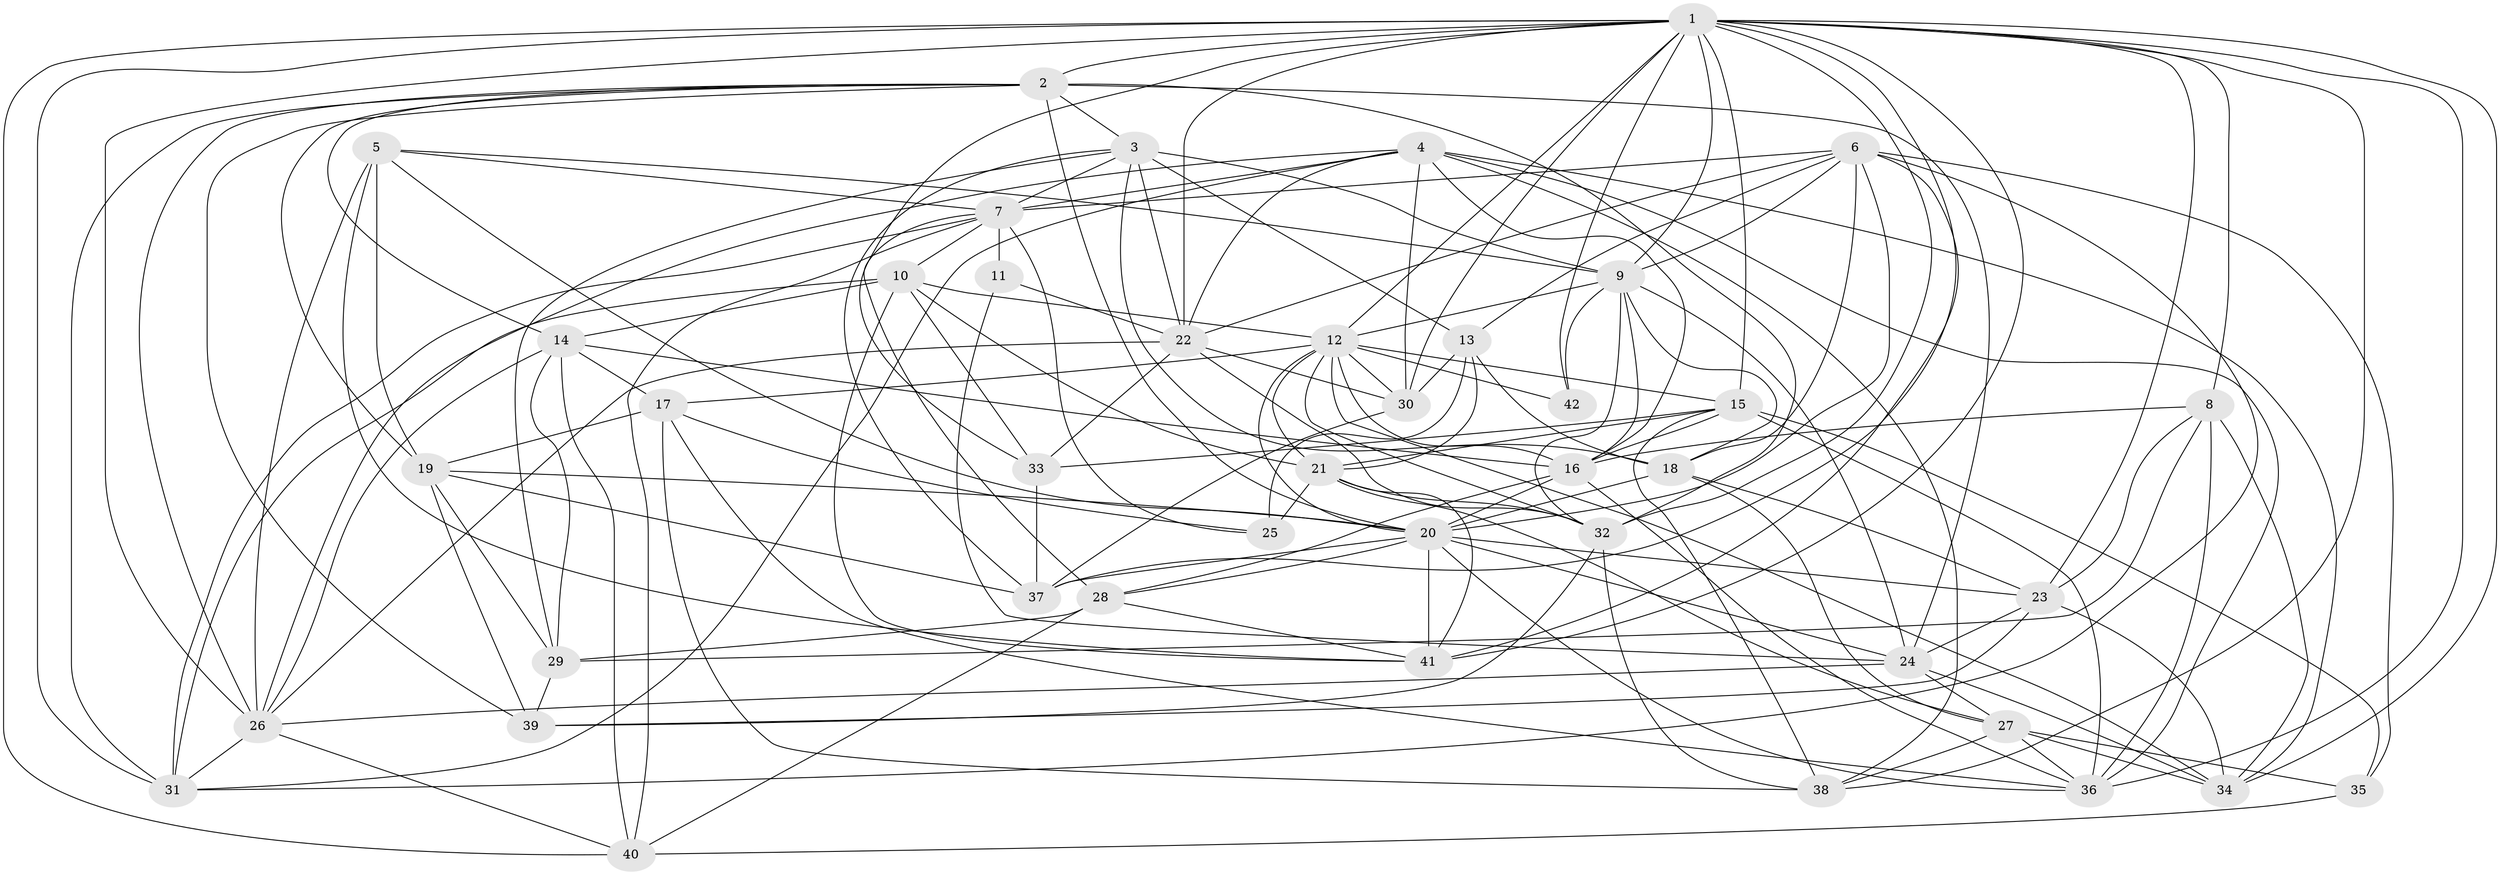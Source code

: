 // original degree distribution, {2: 0.10948905109489052, 4: 0.26277372262773724, 5: 0.18248175182481752, 3: 0.291970802919708, 6: 0.13138686131386862, 7: 0.021897810218978103}
// Generated by graph-tools (version 1.1) at 2025/50/03/04/25 22:50:53]
// undirected, 42 vertices, 157 edges
graph export_dot {
  node [color=gray90,style=filled];
  1;
  2;
  3;
  4;
  5;
  6;
  7;
  8;
  9;
  10;
  11;
  12;
  13;
  14;
  15;
  16;
  17;
  18;
  19;
  20;
  21;
  22;
  23;
  24;
  25;
  26;
  27;
  28;
  29;
  30;
  31;
  32;
  33;
  34;
  35;
  36;
  37;
  38;
  39;
  40;
  41;
  42;
  1 -- 2 [weight=2.0];
  1 -- 8 [weight=1.0];
  1 -- 9 [weight=1.0];
  1 -- 12 [weight=1.0];
  1 -- 15 [weight=1.0];
  1 -- 22 [weight=1.0];
  1 -- 23 [weight=1.0];
  1 -- 26 [weight=2.0];
  1 -- 30 [weight=2.0];
  1 -- 31 [weight=1.0];
  1 -- 32 [weight=1.0];
  1 -- 33 [weight=1.0];
  1 -- 34 [weight=1.0];
  1 -- 36 [weight=2.0];
  1 -- 37 [weight=1.0];
  1 -- 38 [weight=1.0];
  1 -- 40 [weight=1.0];
  1 -- 41 [weight=1.0];
  1 -- 42 [weight=1.0];
  2 -- 3 [weight=2.0];
  2 -- 14 [weight=1.0];
  2 -- 19 [weight=2.0];
  2 -- 20 [weight=1.0];
  2 -- 24 [weight=2.0];
  2 -- 26 [weight=1.0];
  2 -- 31 [weight=1.0];
  2 -- 32 [weight=2.0];
  2 -- 39 [weight=1.0];
  3 -- 7 [weight=1.0];
  3 -- 9 [weight=2.0];
  3 -- 13 [weight=1.0];
  3 -- 18 [weight=1.0];
  3 -- 22 [weight=1.0];
  3 -- 29 [weight=1.0];
  3 -- 37 [weight=1.0];
  4 -- 7 [weight=1.0];
  4 -- 16 [weight=1.0];
  4 -- 22 [weight=1.0];
  4 -- 26 [weight=1.0];
  4 -- 30 [weight=1.0];
  4 -- 31 [weight=1.0];
  4 -- 34 [weight=1.0];
  4 -- 36 [weight=1.0];
  4 -- 38 [weight=1.0];
  5 -- 7 [weight=1.0];
  5 -- 9 [weight=1.0];
  5 -- 19 [weight=2.0];
  5 -- 20 [weight=1.0];
  5 -- 26 [weight=1.0];
  5 -- 41 [weight=1.0];
  6 -- 7 [weight=1.0];
  6 -- 9 [weight=1.0];
  6 -- 13 [weight=1.0];
  6 -- 18 [weight=1.0];
  6 -- 20 [weight=1.0];
  6 -- 22 [weight=1.0];
  6 -- 31 [weight=1.0];
  6 -- 35 [weight=1.0];
  6 -- 41 [weight=1.0];
  7 -- 10 [weight=1.0];
  7 -- 11 [weight=3.0];
  7 -- 25 [weight=1.0];
  7 -- 28 [weight=1.0];
  7 -- 31 [weight=1.0];
  7 -- 40 [weight=1.0];
  8 -- 16 [weight=1.0];
  8 -- 23 [weight=1.0];
  8 -- 29 [weight=1.0];
  8 -- 34 [weight=1.0];
  8 -- 36 [weight=1.0];
  9 -- 12 [weight=1.0];
  9 -- 16 [weight=1.0];
  9 -- 18 [weight=1.0];
  9 -- 24 [weight=1.0];
  9 -- 32 [weight=1.0];
  9 -- 42 [weight=1.0];
  10 -- 12 [weight=1.0];
  10 -- 14 [weight=1.0];
  10 -- 21 [weight=1.0];
  10 -- 31 [weight=1.0];
  10 -- 33 [weight=2.0];
  10 -- 41 [weight=1.0];
  11 -- 22 [weight=1.0];
  11 -- 24 [weight=1.0];
  12 -- 15 [weight=1.0];
  12 -- 16 [weight=2.0];
  12 -- 17 [weight=1.0];
  12 -- 20 [weight=1.0];
  12 -- 21 [weight=1.0];
  12 -- 30 [weight=1.0];
  12 -- 32 [weight=1.0];
  12 -- 34 [weight=1.0];
  12 -- 42 [weight=1.0];
  13 -- 18 [weight=1.0];
  13 -- 21 [weight=1.0];
  13 -- 25 [weight=1.0];
  13 -- 30 [weight=1.0];
  14 -- 16 [weight=1.0];
  14 -- 17 [weight=1.0];
  14 -- 26 [weight=1.0];
  14 -- 29 [weight=1.0];
  14 -- 40 [weight=1.0];
  15 -- 16 [weight=2.0];
  15 -- 21 [weight=1.0];
  15 -- 33 [weight=1.0];
  15 -- 35 [weight=1.0];
  15 -- 36 [weight=1.0];
  15 -- 38 [weight=1.0];
  16 -- 20 [weight=1.0];
  16 -- 28 [weight=1.0];
  16 -- 36 [weight=1.0];
  17 -- 19 [weight=1.0];
  17 -- 25 [weight=1.0];
  17 -- 36 [weight=1.0];
  17 -- 38 [weight=1.0];
  18 -- 20 [weight=1.0];
  18 -- 23 [weight=3.0];
  18 -- 27 [weight=1.0];
  19 -- 20 [weight=1.0];
  19 -- 29 [weight=2.0];
  19 -- 37 [weight=2.0];
  19 -- 39 [weight=1.0];
  20 -- 23 [weight=1.0];
  20 -- 24 [weight=1.0];
  20 -- 28 [weight=1.0];
  20 -- 36 [weight=1.0];
  20 -- 37 [weight=1.0];
  20 -- 41 [weight=2.0];
  21 -- 25 [weight=1.0];
  21 -- 27 [weight=1.0];
  21 -- 32 [weight=1.0];
  21 -- 41 [weight=1.0];
  22 -- 26 [weight=1.0];
  22 -- 30 [weight=1.0];
  22 -- 32 [weight=1.0];
  22 -- 33 [weight=1.0];
  23 -- 24 [weight=1.0];
  23 -- 34 [weight=1.0];
  23 -- 39 [weight=1.0];
  24 -- 26 [weight=1.0];
  24 -- 27 [weight=1.0];
  24 -- 34 [weight=1.0];
  26 -- 31 [weight=1.0];
  26 -- 40 [weight=1.0];
  27 -- 34 [weight=2.0];
  27 -- 35 [weight=1.0];
  27 -- 36 [weight=1.0];
  27 -- 38 [weight=1.0];
  28 -- 29 [weight=2.0];
  28 -- 40 [weight=1.0];
  28 -- 41 [weight=1.0];
  29 -- 39 [weight=1.0];
  30 -- 37 [weight=1.0];
  32 -- 38 [weight=1.0];
  32 -- 39 [weight=1.0];
  33 -- 37 [weight=2.0];
  35 -- 40 [weight=1.0];
}
